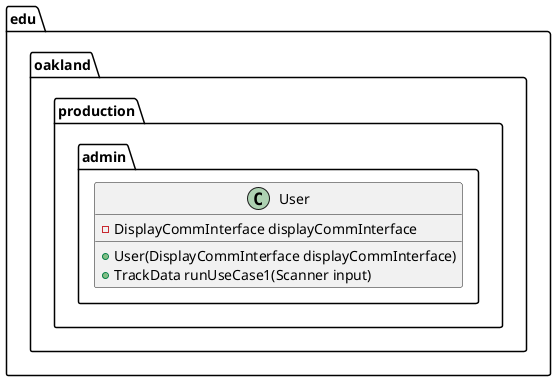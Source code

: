 @startuml User

package edu.oakland.production.admin {
    class User {
        - DisplayCommInterface displayCommInterface
        + User(DisplayCommInterface displayCommInterface)
        + TrackData runUseCase1(Scanner input)
    }
}

@enduml